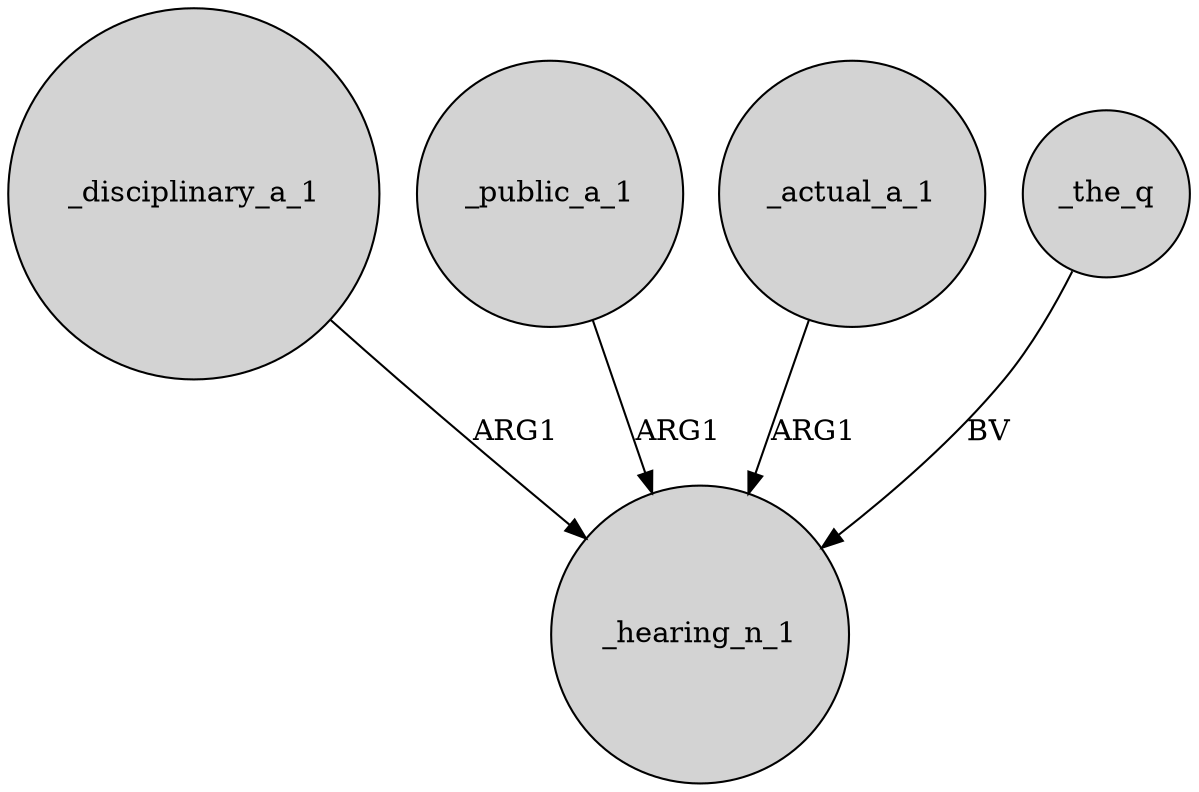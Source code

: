digraph {
	node [shape=circle style=filled]
	_disciplinary_a_1 -> _hearing_n_1 [label=ARG1]
	_public_a_1 -> _hearing_n_1 [label=ARG1]
	_actual_a_1 -> _hearing_n_1 [label=ARG1]
	_the_q -> _hearing_n_1 [label=BV]
}
